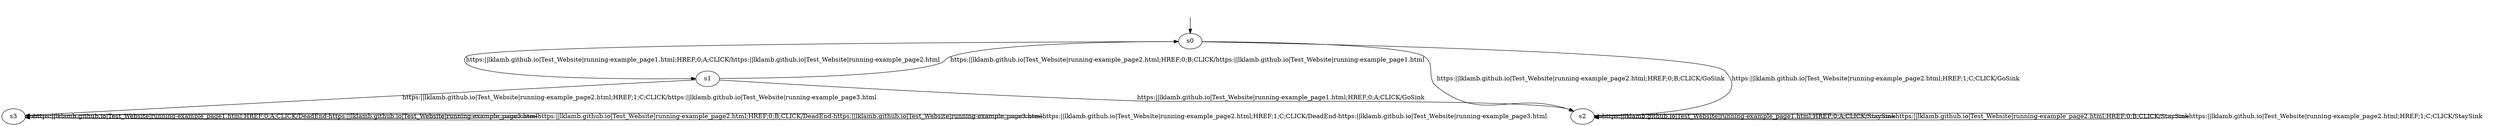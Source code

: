 digraph LM_orig_withSL {
s0 [label="s0"];
s1 [label="s1"];
s2 [label="s2"];
s3 [label="s3"];
s0 -> s1  [label="https:||lklamb.github.io|Test_Website|running-example_page1.html;HREF;0;A;CLICK/https:||lklamb.github.io|Test_Website|running-example_page2.html"];
s0 -> s2  [label="https:||lklamb.github.io|Test_Website|running-example_page2.html;HREF;0;B;CLICK/GoSink"];
s0 -> s2  [label="https:||lklamb.github.io|Test_Website|running-example_page2.html;HREF;1;C;CLICK/GoSink"];
s1 -> s2  [label="https:||lklamb.github.io|Test_Website|running-example_page1.html;HREF;0;A;CLICK/GoSink"];
s1 -> s0  [label="https:||lklamb.github.io|Test_Website|running-example_page2.html;HREF;0;B;CLICK/https:||lklamb.github.io|Test_Website|running-example_page1.html"];
s1 -> s3  [label="https:||lklamb.github.io|Test_Website|running-example_page2.html;HREF;1;C;CLICK/https:||lklamb.github.io|Test_Website|running-example_page3.html"];
s2 -> s2  [label="https:||lklamb.github.io|Test_Website|running-example_page1.html;HREF;0;A;CLICK/StaySink"];
s2 -> s2  [label="https:||lklamb.github.io|Test_Website|running-example_page2.html;HREF;0;B;CLICK/StaySink"];
s2 -> s2  [label="https:||lklamb.github.io|Test_Website|running-example_page2.html;HREF;1;C;CLICK/StaySink"];
s3 -> s3  [label="https:||lklamb.github.io|Test_Website|running-example_page1.html;HREF;0;A;CLICK/DeadEnd-https:||lklamb.github.io|Test_Website|running-example_page3.html"];
s3 -> s3  [label="https:||lklamb.github.io|Test_Website|running-example_page2.html;HREF;0;B;CLICK/DeadEnd-https:||lklamb.github.io|Test_Website|running-example_page3.html"];
s3 -> s3  [label="https:||lklamb.github.io|Test_Website|running-example_page2.html;HREF;1;C;CLICK/DeadEnd-https:||lklamb.github.io|Test_Website|running-example_page3.html"];
__start0 [label="", shape=none];
__start0 -> s0  [label=""];
}
